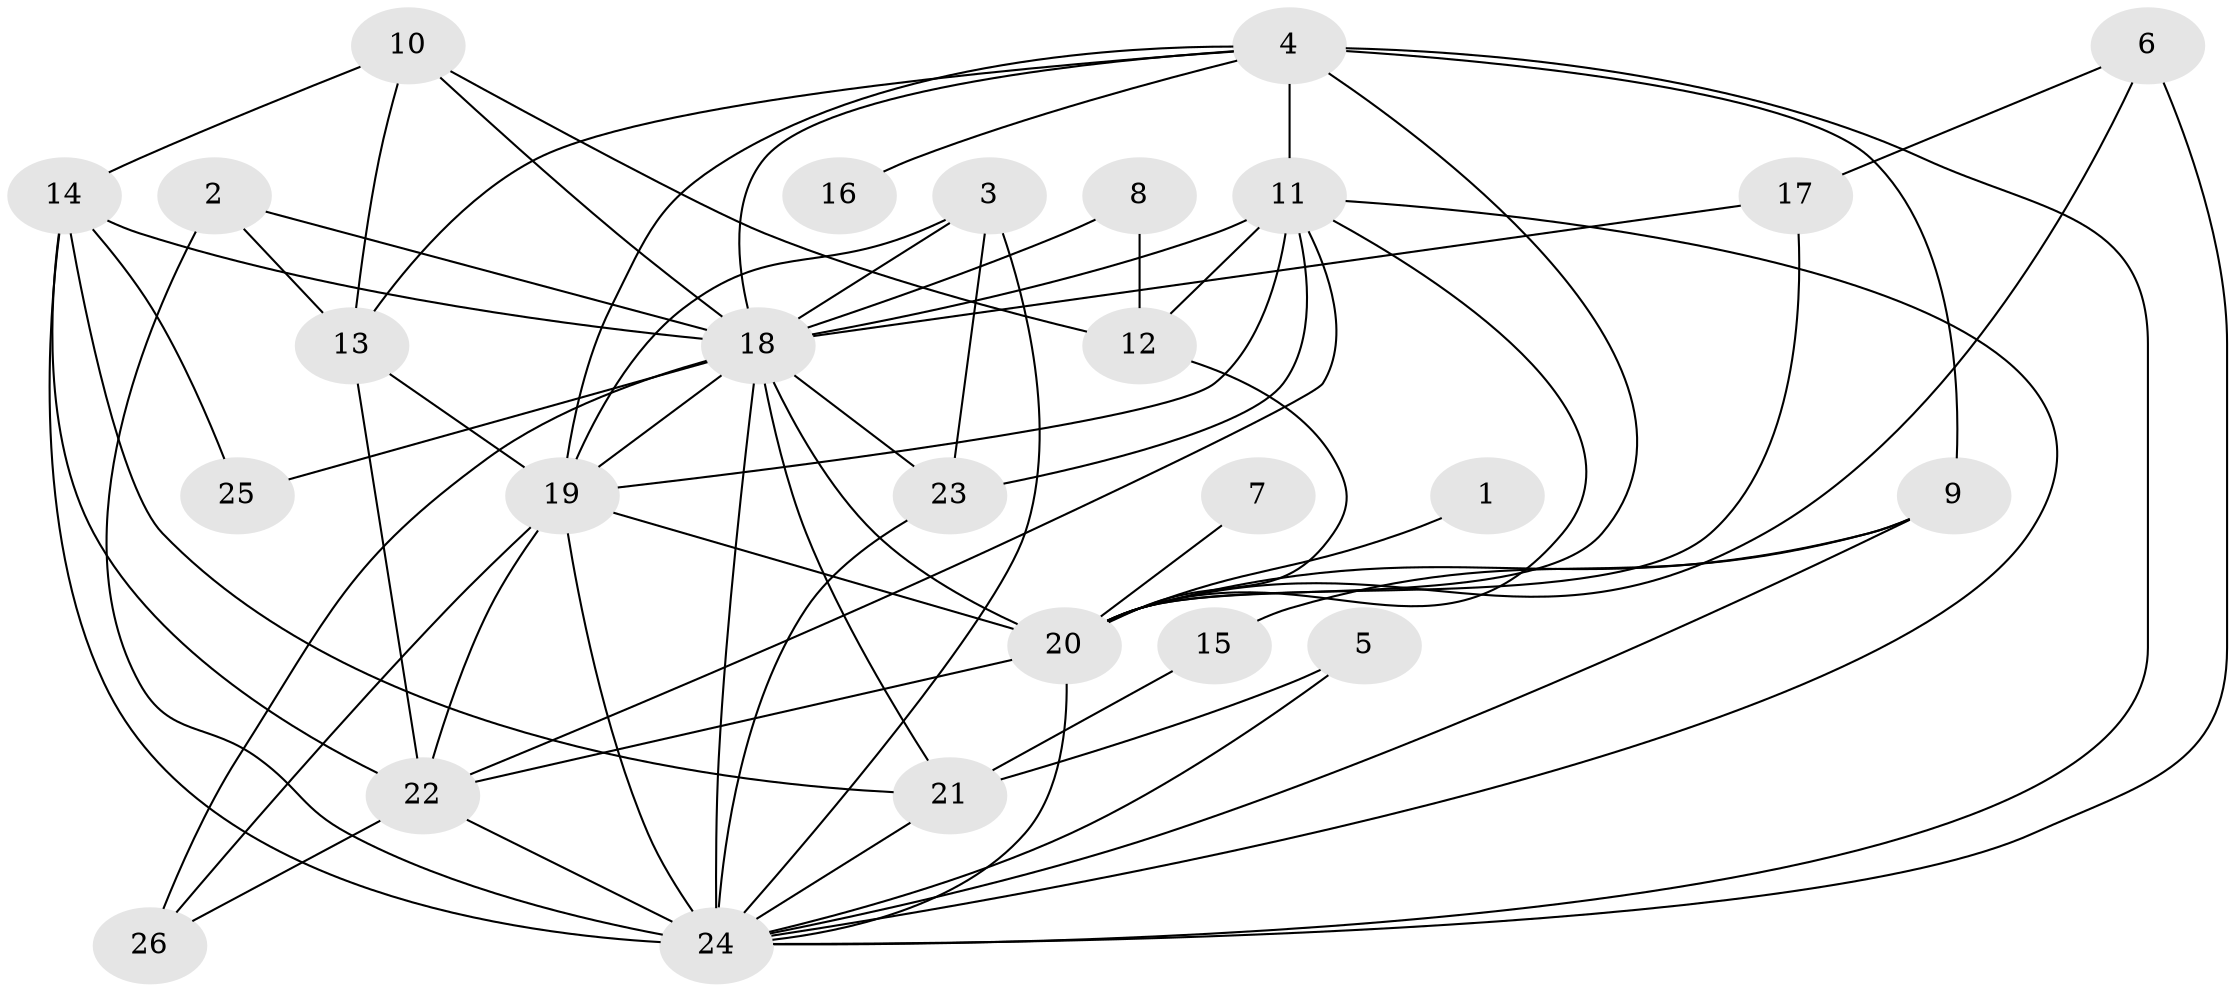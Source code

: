 // original degree distribution, {18: 0.023809523809523808, 22: 0.011904761904761904, 19: 0.011904761904761904, 21: 0.011904761904761904, 20: 0.011904761904761904, 16: 0.023809523809523808, 17: 0.011904761904761904, 15: 0.011904761904761904, 4: 0.09523809523809523, 5: 0.09523809523809523, 3: 0.19047619047619047, 2: 0.5}
// Generated by graph-tools (version 1.1) at 2025/36/03/04/25 23:36:15]
// undirected, 26 vertices, 66 edges
graph export_dot {
  node [color=gray90,style=filled];
  1;
  2;
  3;
  4;
  5;
  6;
  7;
  8;
  9;
  10;
  11;
  12;
  13;
  14;
  15;
  16;
  17;
  18;
  19;
  20;
  21;
  22;
  23;
  24;
  25;
  26;
  1 -- 20 [weight=1.0];
  2 -- 13 [weight=1.0];
  2 -- 18 [weight=2.0];
  2 -- 24 [weight=1.0];
  3 -- 18 [weight=1.0];
  3 -- 19 [weight=1.0];
  3 -- 23 [weight=1.0];
  3 -- 24 [weight=1.0];
  4 -- 9 [weight=1.0];
  4 -- 11 [weight=2.0];
  4 -- 13 [weight=1.0];
  4 -- 16 [weight=1.0];
  4 -- 18 [weight=4.0];
  4 -- 19 [weight=2.0];
  4 -- 20 [weight=3.0];
  4 -- 24 [weight=3.0];
  5 -- 21 [weight=1.0];
  5 -- 24 [weight=2.0];
  6 -- 17 [weight=1.0];
  6 -- 20 [weight=1.0];
  6 -- 24 [weight=2.0];
  7 -- 20 [weight=1.0];
  8 -- 12 [weight=1.0];
  8 -- 18 [weight=2.0];
  9 -- 15 [weight=2.0];
  9 -- 20 [weight=1.0];
  9 -- 24 [weight=2.0];
  10 -- 12 [weight=1.0];
  10 -- 13 [weight=1.0];
  10 -- 14 [weight=1.0];
  10 -- 18 [weight=2.0];
  11 -- 12 [weight=3.0];
  11 -- 18 [weight=7.0];
  11 -- 19 [weight=1.0];
  11 -- 20 [weight=1.0];
  11 -- 22 [weight=1.0];
  11 -- 23 [weight=1.0];
  11 -- 24 [weight=2.0];
  12 -- 20 [weight=1.0];
  13 -- 19 [weight=1.0];
  13 -- 22 [weight=1.0];
  14 -- 18 [weight=1.0];
  14 -- 21 [weight=1.0];
  14 -- 22 [weight=1.0];
  14 -- 24 [weight=1.0];
  14 -- 25 [weight=1.0];
  15 -- 21 [weight=1.0];
  17 -- 18 [weight=2.0];
  17 -- 20 [weight=1.0];
  18 -- 19 [weight=6.0];
  18 -- 20 [weight=8.0];
  18 -- 21 [weight=1.0];
  18 -- 23 [weight=2.0];
  18 -- 24 [weight=10.0];
  18 -- 25 [weight=1.0];
  18 -- 26 [weight=1.0];
  19 -- 20 [weight=1.0];
  19 -- 22 [weight=1.0];
  19 -- 24 [weight=3.0];
  19 -- 26 [weight=2.0];
  20 -- 22 [weight=1.0];
  20 -- 24 [weight=3.0];
  21 -- 24 [weight=1.0];
  22 -- 24 [weight=2.0];
  22 -- 26 [weight=1.0];
  23 -- 24 [weight=1.0];
}
